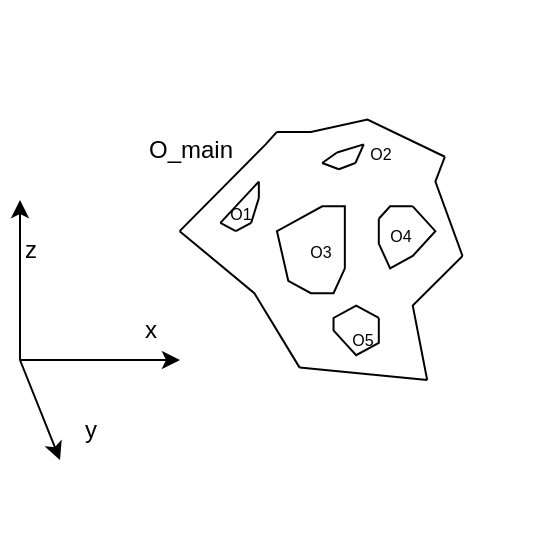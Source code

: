 <mxfile version="22.0.4" type="device">
  <diagram name="Page-1" id="rqhgyVwYAi1fheEP8aTB">
    <mxGraphModel dx="614" dy="273" grid="1" gridSize="10" guides="1" tooltips="1" connect="1" arrows="1" fold="1" page="1" pageScale="1" pageWidth="827" pageHeight="1169" math="0" shadow="0">
      <root>
        <mxCell id="0" />
        <mxCell id="1" parent="0" />
        <mxCell id="a_KirFilaEnlQV9zpfoU-9" value="" style="group" parent="1" vertex="1" connectable="0">
          <mxGeometry x="30" y="280" width="90" height="130" as="geometry" />
        </mxCell>
        <mxCell id="a_KirFilaEnlQV9zpfoU-1" value="" style="endArrow=classic;html=1;rounded=0;" parent="a_KirFilaEnlQV9zpfoU-9" edge="1">
          <mxGeometry width="50" height="50" relative="1" as="geometry">
            <mxPoint x="10" y="80" as="sourcePoint" />
            <mxPoint x="10" as="targetPoint" />
          </mxGeometry>
        </mxCell>
        <mxCell id="a_KirFilaEnlQV9zpfoU-2" value="" style="endArrow=classic;html=1;rounded=0;" parent="a_KirFilaEnlQV9zpfoU-9" edge="1">
          <mxGeometry width="50" height="50" relative="1" as="geometry">
            <mxPoint x="10" y="80" as="sourcePoint" />
            <mxPoint x="90" y="80" as="targetPoint" />
          </mxGeometry>
        </mxCell>
        <mxCell id="a_KirFilaEnlQV9zpfoU-3" value="" style="endArrow=classic;html=1;rounded=0;" parent="a_KirFilaEnlQV9zpfoU-9" edge="1">
          <mxGeometry width="50" height="50" relative="1" as="geometry">
            <mxPoint x="10" y="80" as="sourcePoint" />
            <mxPoint x="30" y="130" as="targetPoint" />
          </mxGeometry>
        </mxCell>
        <mxCell id="a_KirFilaEnlQV9zpfoU-6" value="z" style="text;html=1;align=center;verticalAlign=middle;resizable=0;points=[];autosize=1;strokeColor=none;fillColor=none;" parent="a_KirFilaEnlQV9zpfoU-9" vertex="1">
          <mxGeometry y="10" width="30" height="30" as="geometry" />
        </mxCell>
        <mxCell id="a_KirFilaEnlQV9zpfoU-7" value="x" style="text;html=1;align=center;verticalAlign=middle;resizable=0;points=[];autosize=1;strokeColor=none;fillColor=none;" parent="a_KirFilaEnlQV9zpfoU-9" vertex="1">
          <mxGeometry x="60" y="50" width="30" height="30" as="geometry" />
        </mxCell>
        <mxCell id="a_KirFilaEnlQV9zpfoU-8" value="y" style="text;html=1;align=center;verticalAlign=middle;resizable=0;points=[];autosize=1;strokeColor=none;fillColor=none;" parent="a_KirFilaEnlQV9zpfoU-9" vertex="1">
          <mxGeometry x="30" y="100" width="30" height="30" as="geometry" />
        </mxCell>
        <mxCell id="h1a7Yx2JzGu34bNpwtZr-10" value="" style="group" vertex="1" connectable="0" parent="1">
          <mxGeometry x="90" y="180" width="215" height="270" as="geometry" />
        </mxCell>
        <mxCell id="h1a7Yx2JzGu34bNpwtZr-11" value="" style="group" vertex="1" connectable="0" parent="h1a7Yx2JzGu34bNpwtZr-10">
          <mxGeometry y="60" width="210" height="210" as="geometry" />
        </mxCell>
        <mxCell id="a_KirFilaEnlQV9zpfoU-19" value="" style="group;rounded=0;glass=0;shadow=1;rotation=0;" parent="h1a7Yx2JzGu34bNpwtZr-11" vertex="1" connectable="0">
          <mxGeometry y="30" width="210" height="180" as="geometry" />
        </mxCell>
        <mxCell id="a_KirFilaEnlQV9zpfoU-44" value="" style="group" parent="a_KirFilaEnlQV9zpfoU-19" vertex="1" connectable="0">
          <mxGeometry x="50.189" y="-30.228" width="109.631" height="130.233" as="geometry" />
        </mxCell>
        <mxCell id="a_KirFilaEnlQV9zpfoU-13" value="" style="endArrow=none;html=1;rounded=0;" parent="a_KirFilaEnlQV9zpfoU-44" edge="1">
          <mxGeometry width="50" height="50" relative="1" as="geometry">
            <mxPoint x="28.29" y="6.202" as="sourcePoint" />
            <mxPoint x="112.239" y="18.605" as="targetPoint" />
            <Array as="points">
              <mxPoint x="45.263" y="6.202" />
              <mxPoint x="73.553" />
            </Array>
          </mxGeometry>
        </mxCell>
        <mxCell id="a_KirFilaEnlQV9zpfoU-14" value="" style="endArrow=none;html=1;rounded=0;" parent="a_KirFilaEnlQV9zpfoU-44" edge="1">
          <mxGeometry width="50" height="50" relative="1" as="geometry">
            <mxPoint x="-20.369" y="55.814" as="sourcePoint" />
            <mxPoint x="28.29" y="6.202" as="targetPoint" />
            <Array as="points">
              <mxPoint x="22.632" y="12.403" />
            </Array>
          </mxGeometry>
        </mxCell>
        <mxCell id="a_KirFilaEnlQV9zpfoU-15" value="" style="endArrow=none;html=1;rounded=0;" parent="a_KirFilaEnlQV9zpfoU-44" edge="1">
          <mxGeometry width="50" height="50" relative="1" as="geometry">
            <mxPoint x="39.606" y="124.031" as="sourcePoint" />
            <mxPoint x="-20.369" y="55.814" as="targetPoint" />
            <Array as="points">
              <mxPoint x="16.974" y="86.822" />
            </Array>
          </mxGeometry>
        </mxCell>
        <mxCell id="a_KirFilaEnlQV9zpfoU-16" value="" style="endArrow=none;html=1;rounded=0;" parent="a_KirFilaEnlQV9zpfoU-44" edge="1">
          <mxGeometry width="50" height="50" relative="1" as="geometry">
            <mxPoint x="39.606" y="124.031" as="sourcePoint" />
            <mxPoint x="103.399" y="130.233" as="targetPoint" />
          </mxGeometry>
        </mxCell>
        <mxCell id="a_KirFilaEnlQV9zpfoU-17" value="" style="endArrow=none;html=1;rounded=0;" parent="a_KirFilaEnlQV9zpfoU-44" edge="1">
          <mxGeometry width="50" height="50" relative="1" as="geometry">
            <mxPoint x="121.08" y="68.217" as="sourcePoint" />
            <mxPoint x="112.239" y="18.605" as="targetPoint" />
            <Array as="points">
              <mxPoint x="107.501" y="31.008" />
            </Array>
          </mxGeometry>
        </mxCell>
        <mxCell id="a_KirFilaEnlQV9zpfoU-18" value="" style="endArrow=none;html=1;rounded=0;" parent="a_KirFilaEnlQV9zpfoU-44" edge="1">
          <mxGeometry width="50" height="50" relative="1" as="geometry">
            <mxPoint x="103.399" y="130.233" as="sourcePoint" />
            <mxPoint x="121.08" y="68.217" as="targetPoint" />
            <Array as="points">
              <mxPoint x="96.185" y="93.023" />
            </Array>
          </mxGeometry>
        </mxCell>
        <mxCell id="a_KirFilaEnlQV9zpfoU-34" value="" style="group" parent="a_KirFilaEnlQV9zpfoU-44" vertex="1" connectable="0">
          <mxGeometry x="50.923" y="12.403" width="20.755" height="12.443" as="geometry" />
        </mxCell>
        <mxCell id="a_KirFilaEnlQV9zpfoU-28" value="" style="endArrow=none;html=1;rounded=0;" parent="a_KirFilaEnlQV9zpfoU-34" edge="1">
          <mxGeometry width="50" height="50" relative="1" as="geometry">
            <mxPoint y="9.332" as="sourcePoint" />
            <mxPoint x="7.395" y="4.102" as="targetPoint" />
          </mxGeometry>
        </mxCell>
        <mxCell id="a_KirFilaEnlQV9zpfoU-29" value="" style="endArrow=none;html=1;rounded=0;" parent="a_KirFilaEnlQV9zpfoU-34" edge="1">
          <mxGeometry width="50" height="50" relative="1" as="geometry">
            <mxPoint x="20.755" as="sourcePoint" />
            <mxPoint x="7.395" y="4.102" as="targetPoint" />
          </mxGeometry>
        </mxCell>
        <mxCell id="a_KirFilaEnlQV9zpfoU-30" value="" style="endArrow=none;html=1;rounded=0;" parent="a_KirFilaEnlQV9zpfoU-34" edge="1">
          <mxGeometry width="50" height="50" relative="1" as="geometry">
            <mxPoint x="20.755" as="sourcePoint" />
            <mxPoint x="16.604" y="9.332" as="targetPoint" />
          </mxGeometry>
        </mxCell>
        <mxCell id="a_KirFilaEnlQV9zpfoU-31" value="" style="endArrow=none;html=1;rounded=0;" parent="a_KirFilaEnlQV9zpfoU-34" edge="1">
          <mxGeometry width="50" height="50" relative="1" as="geometry">
            <mxPoint x="8.302" y="12.443" as="sourcePoint" />
            <mxPoint y="9.332" as="targetPoint" />
          </mxGeometry>
        </mxCell>
        <mxCell id="a_KirFilaEnlQV9zpfoU-32" value="" style="endArrow=none;html=1;rounded=0;" parent="a_KirFilaEnlQV9zpfoU-34" edge="1">
          <mxGeometry width="50" height="50" relative="1" as="geometry">
            <mxPoint x="8.302" y="12.443" as="sourcePoint" />
            <mxPoint x="16.604" y="9.332" as="targetPoint" />
          </mxGeometry>
        </mxCell>
        <mxCell id="a_KirFilaEnlQV9zpfoU-26" value="" style="group" parent="a_KirFilaEnlQV9zpfoU-44" vertex="1" connectable="0">
          <mxGeometry y="31.008" width="24.621" height="30.001" as="geometry" />
        </mxCell>
        <mxCell id="a_KirFilaEnlQV9zpfoU-20" value="" style="endArrow=none;html=1;rounded=0;" parent="a_KirFilaEnlQV9zpfoU-26" edge="1">
          <mxGeometry width="50" height="50" relative="1" as="geometry">
            <mxPoint y="20.672" as="sourcePoint" />
            <mxPoint x="19.237" as="targetPoint" />
          </mxGeometry>
        </mxCell>
        <mxCell id="a_KirFilaEnlQV9zpfoU-21" value="" style="endArrow=none;html=1;rounded=0;" parent="a_KirFilaEnlQV9zpfoU-26" edge="1">
          <mxGeometry width="50" height="50" relative="1" as="geometry">
            <mxPoint x="19.237" y="8.269" as="sourcePoint" />
            <mxPoint x="19.237" as="targetPoint" />
          </mxGeometry>
        </mxCell>
        <mxCell id="a_KirFilaEnlQV9zpfoU-22" value="" style="endArrow=none;html=1;rounded=0;" parent="a_KirFilaEnlQV9zpfoU-26" edge="1">
          <mxGeometry width="50" height="50" relative="1" as="geometry">
            <mxPoint x="19.237" y="8.269" as="sourcePoint" />
            <mxPoint x="15.39" y="20.672" as="targetPoint" />
          </mxGeometry>
        </mxCell>
        <mxCell id="a_KirFilaEnlQV9zpfoU-23" value="" style="endArrow=none;html=1;rounded=0;" parent="a_KirFilaEnlQV9zpfoU-26" edge="1">
          <mxGeometry width="50" height="50" relative="1" as="geometry">
            <mxPoint x="7.695" y="24.806" as="sourcePoint" />
            <mxPoint y="20.672" as="targetPoint" />
          </mxGeometry>
        </mxCell>
        <mxCell id="a_KirFilaEnlQV9zpfoU-24" value="" style="endArrow=none;html=1;rounded=0;" parent="a_KirFilaEnlQV9zpfoU-26" edge="1">
          <mxGeometry width="50" height="50" relative="1" as="geometry">
            <mxPoint x="7.695" y="24.806" as="sourcePoint" />
            <mxPoint x="15.39" y="20.672" as="targetPoint" />
          </mxGeometry>
        </mxCell>
        <mxCell id="h1a7Yx2JzGu34bNpwtZr-5" value="&lt;font style=&quot;font-size: 8px;&quot;&gt;O1&lt;/font&gt;" style="text;html=1;align=center;verticalAlign=middle;resizable=0;points=[];autosize=1;strokeColor=none;fillColor=none;" vertex="1" parent="a_KirFilaEnlQV9zpfoU-26">
          <mxGeometry x="-5.379" y="0.001" width="30" height="30" as="geometry" />
        </mxCell>
        <mxCell id="a_KirFilaEnlQV9zpfoU-42" value="" style="endArrow=none;html=1;rounded=0;" parent="a_KirFilaEnlQV9zpfoU-44" edge="1">
          <mxGeometry width="50" height="50" relative="1" as="geometry">
            <mxPoint x="62.237" y="74.419" as="sourcePoint" />
            <mxPoint x="62.237" y="74.419" as="targetPoint" />
            <Array as="points">
              <mxPoint x="56.579" y="86.822" />
              <mxPoint x="45.263" y="86.822" />
              <mxPoint x="33.948" y="80.62" />
              <mxPoint x="28.29" y="55.814" />
              <mxPoint x="50.921" y="43.411" />
              <mxPoint x="62.237" y="43.411" />
            </Array>
          </mxGeometry>
        </mxCell>
        <mxCell id="a_KirFilaEnlQV9zpfoU-41" value="" style="group" parent="a_KirFilaEnlQV9zpfoU-44" vertex="1" connectable="0">
          <mxGeometry x="79.211" y="43.411" width="28.29" height="31.008" as="geometry" />
        </mxCell>
        <mxCell id="a_KirFilaEnlQV9zpfoU-38" value="" style="endArrow=none;html=1;rounded=0;" parent="a_KirFilaEnlQV9zpfoU-41" edge="1">
          <mxGeometry width="50" height="50" relative="1" as="geometry">
            <mxPoint y="6.202" as="sourcePoint" />
            <mxPoint x="16.974" as="targetPoint" />
            <Array as="points">
              <mxPoint x="5.658" />
            </Array>
          </mxGeometry>
        </mxCell>
        <mxCell id="a_KirFilaEnlQV9zpfoU-39" value="" style="endArrow=none;html=1;rounded=0;" parent="a_KirFilaEnlQV9zpfoU-41" edge="1">
          <mxGeometry width="50" height="50" relative="1" as="geometry">
            <mxPoint y="6.202" as="sourcePoint" />
            <mxPoint x="16.974" as="targetPoint" />
            <Array as="points">
              <mxPoint y="18.605" />
              <mxPoint x="5.658" y="31.008" />
              <mxPoint x="16.974" y="24.806" />
              <mxPoint x="28.29" y="12.403" />
            </Array>
          </mxGeometry>
        </mxCell>
        <mxCell id="a_KirFilaEnlQV9zpfoU-43" value="" style="endArrow=none;html=1;rounded=0;" parent="a_KirFilaEnlQV9zpfoU-44" edge="1">
          <mxGeometry width="50" height="50" relative="1" as="geometry">
            <mxPoint x="79.211" y="99.225" as="sourcePoint" />
            <mxPoint x="79.211" y="99.225" as="targetPoint" />
            <Array as="points">
              <mxPoint x="67.895" y="93.023" />
              <mxPoint x="56.579" y="99.225" />
              <mxPoint x="56.579" y="105.426" />
              <mxPoint x="62.237" y="111.628" />
              <mxPoint x="67.895" y="117.829" />
              <mxPoint x="79.211" y="111.628" />
            </Array>
          </mxGeometry>
        </mxCell>
        <mxCell id="h1a7Yx2JzGu34bNpwtZr-6" value="&lt;font style=&quot;font-size: 8px;&quot;&gt;O2&lt;/font&gt;" style="text;html=1;align=center;verticalAlign=middle;resizable=0;points=[];autosize=1;strokeColor=none;fillColor=none;" vertex="1" parent="a_KirFilaEnlQV9zpfoU-44">
          <mxGeometry x="64.631" y="1.008" width="30" height="30" as="geometry" />
        </mxCell>
        <mxCell id="h1a7Yx2JzGu34bNpwtZr-7" value="&lt;font style=&quot;font-size: 8px;&quot;&gt;O3&lt;/font&gt;" style="text;html=1;align=center;verticalAlign=middle;resizable=0;points=[];autosize=1;strokeColor=none;fillColor=none;" vertex="1" parent="a_KirFilaEnlQV9zpfoU-44">
          <mxGeometry x="34.631" y="50.118" width="30" height="30" as="geometry" />
        </mxCell>
        <mxCell id="h1a7Yx2JzGu34bNpwtZr-8" value="&lt;font style=&quot;font-size: 8px;&quot;&gt;O4&lt;/font&gt;" style="text;html=1;align=center;verticalAlign=middle;resizable=0;points=[];autosize=1;strokeColor=none;fillColor=none;" vertex="1" parent="a_KirFilaEnlQV9zpfoU-44">
          <mxGeometry x="74.631" y="41.798" width="30" height="30" as="geometry" />
        </mxCell>
        <mxCell id="h1a7Yx2JzGu34bNpwtZr-9" value="&lt;font style=&quot;font-size: 8px;&quot;&gt;O5&lt;/font&gt;" style="text;html=1;align=center;verticalAlign=middle;resizable=0;points=[];autosize=1;strokeColor=none;fillColor=none;" vertex="1" parent="a_KirFilaEnlQV9zpfoU-44">
          <mxGeometry x="55.921" y="93.798" width="30" height="30" as="geometry" />
        </mxCell>
        <mxCell id="h1a7Yx2JzGu34bNpwtZr-4" value="O_main" style="text;html=1;align=center;verticalAlign=middle;resizable=0;points=[];autosize=1;strokeColor=none;fillColor=none;" vertex="1" parent="h1a7Yx2JzGu34bNpwtZr-11">
          <mxGeometry width="70" height="30" as="geometry" />
        </mxCell>
      </root>
    </mxGraphModel>
  </diagram>
</mxfile>
